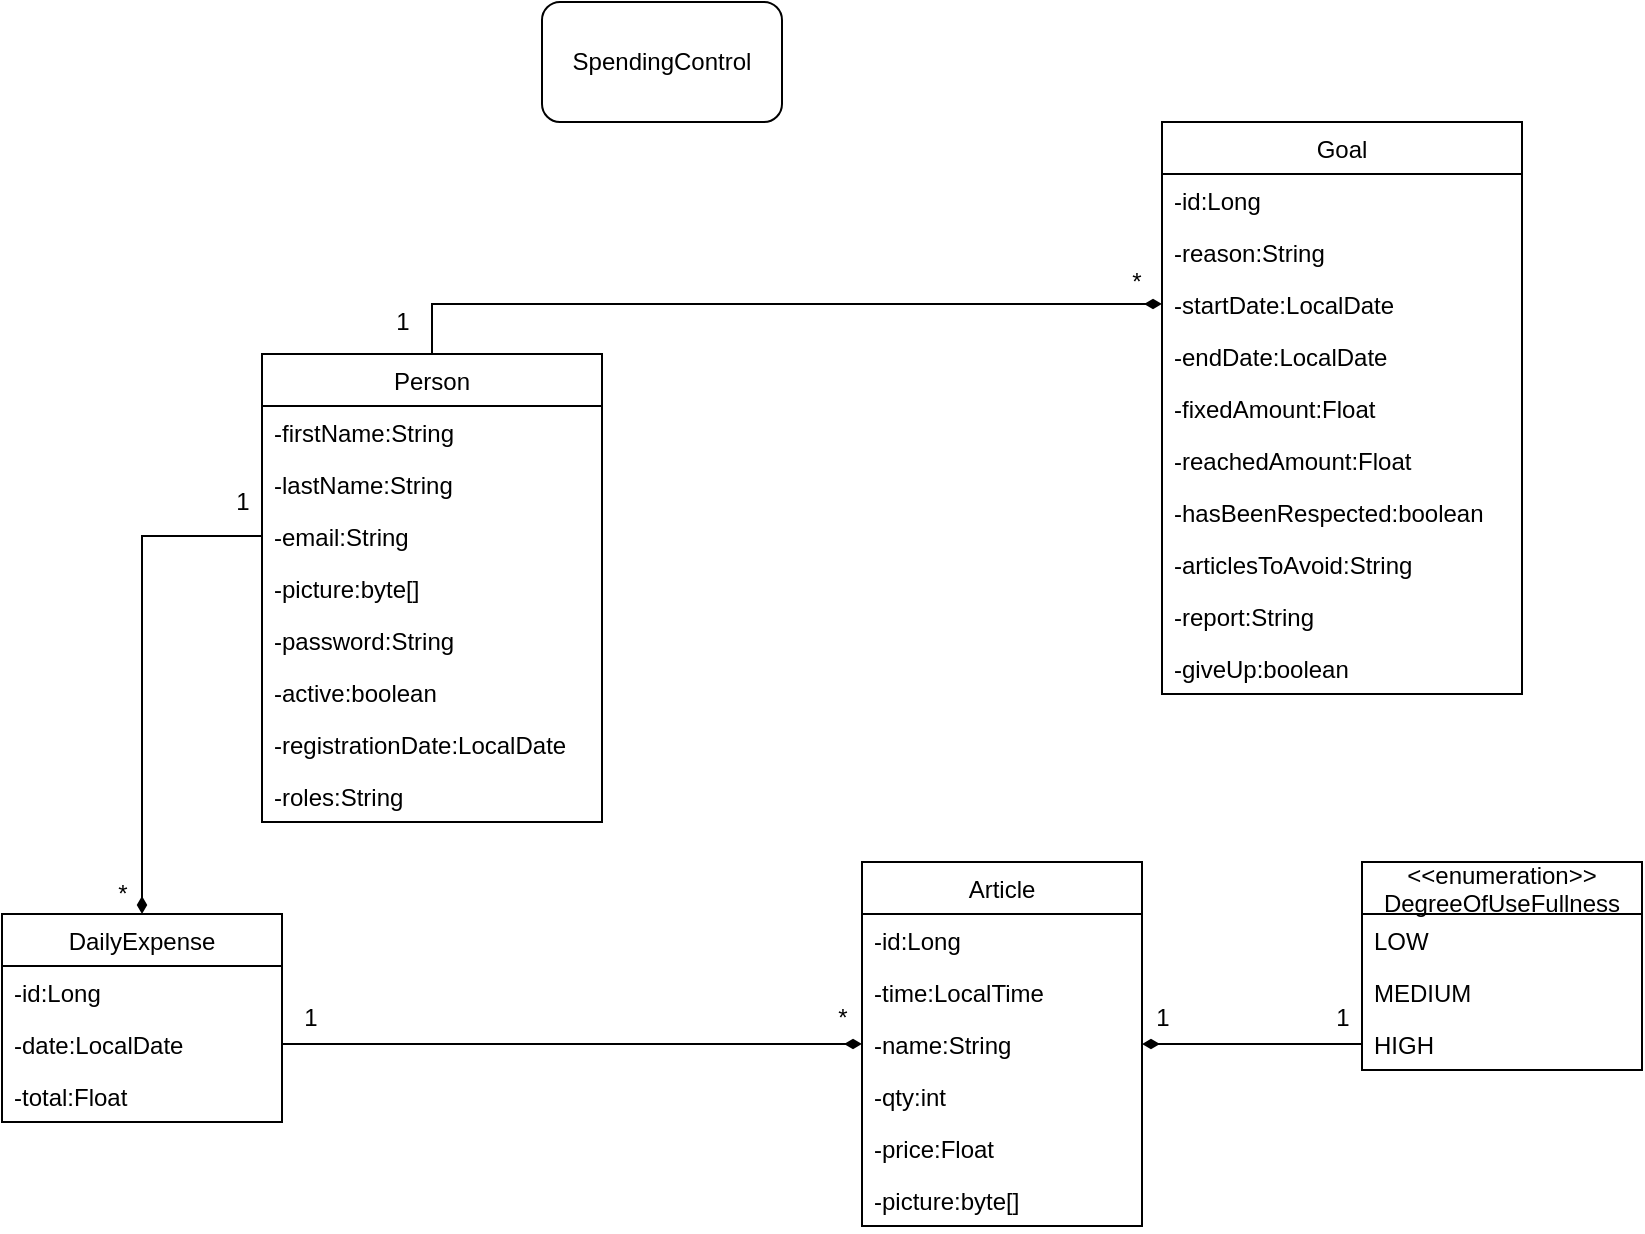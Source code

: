 <mxfile version="15.1.0" type="device"><diagram id="7PgZHXMlc-hrsGO5guMw" name="Page-1"><mxGraphModel dx="1038" dy="1716" grid="1" gridSize="10" guides="1" tooltips="1" connect="1" arrows="1" fold="1" page="1" pageScale="1" pageWidth="827" pageHeight="1169" math="0" shadow="0"><root><mxCell id="0"/><mxCell id="1" parent="0"/><mxCell id="2PNF78hyK9m-dnD1vxBD-30" style="edgeStyle=orthogonalEdgeStyle;rounded=0;orthogonalLoop=1;jettySize=auto;html=1;exitX=0.5;exitY=0;exitDx=0;exitDy=0;startArrow=none;startFill=0;endArrow=diamondThin;endFill=1;" parent="1" source="2PNF78hyK9m-dnD1vxBD-1" target="2PNF78hyK9m-dnD1vxBD-27" edge="1"><mxGeometry relative="1" as="geometry"/></mxCell><mxCell id="2PNF78hyK9m-dnD1vxBD-1" value="Person" style="swimlane;fontStyle=0;childLayout=stackLayout;horizontal=1;startSize=26;fillColor=none;horizontalStack=0;resizeParent=1;resizeParentMax=0;resizeLast=0;collapsible=1;marginBottom=0;" parent="1" vertex="1"><mxGeometry x="380" y="26" width="170" height="234" as="geometry"/></mxCell><mxCell id="2PNF78hyK9m-dnD1vxBD-2" value="-firstName:String" style="text;strokeColor=none;fillColor=none;align=left;verticalAlign=top;spacingLeft=4;spacingRight=4;overflow=hidden;rotatable=0;points=[[0,0.5],[1,0.5]];portConstraint=eastwest;" parent="2PNF78hyK9m-dnD1vxBD-1" vertex="1"><mxGeometry y="26" width="170" height="26" as="geometry"/></mxCell><mxCell id="2PNF78hyK9m-dnD1vxBD-3" value="-lastName:String" style="text;strokeColor=none;fillColor=none;align=left;verticalAlign=top;spacingLeft=4;spacingRight=4;overflow=hidden;rotatable=0;points=[[0,0.5],[1,0.5]];portConstraint=eastwest;" parent="2PNF78hyK9m-dnD1vxBD-1" vertex="1"><mxGeometry y="52" width="170" height="26" as="geometry"/></mxCell><mxCell id="2PNF78hyK9m-dnD1vxBD-4" value="-email:String" style="text;strokeColor=none;fillColor=none;align=left;verticalAlign=top;spacingLeft=4;spacingRight=4;overflow=hidden;rotatable=0;points=[[0,0.5],[1,0.5]];portConstraint=eastwest;" parent="2PNF78hyK9m-dnD1vxBD-1" vertex="1"><mxGeometry y="78" width="170" height="26" as="geometry"/></mxCell><mxCell id="2PNF78hyK9m-dnD1vxBD-57" value="-picture:byte[]" style="text;strokeColor=none;fillColor=none;align=left;verticalAlign=top;spacingLeft=4;spacingRight=4;overflow=hidden;rotatable=0;points=[[0,0.5],[1,0.5]];portConstraint=eastwest;" parent="2PNF78hyK9m-dnD1vxBD-1" vertex="1"><mxGeometry y="104" width="170" height="26" as="geometry"/></mxCell><mxCell id="2PNF78hyK9m-dnD1vxBD-46" value="-password:String" style="text;strokeColor=none;fillColor=none;align=left;verticalAlign=top;spacingLeft=4;spacingRight=4;overflow=hidden;rotatable=0;points=[[0,0.5],[1,0.5]];portConstraint=eastwest;" parent="2PNF78hyK9m-dnD1vxBD-1" vertex="1"><mxGeometry y="130" width="170" height="26" as="geometry"/></mxCell><mxCell id="2PNF78hyK9m-dnD1vxBD-35" value="-active:boolean" style="text;strokeColor=none;fillColor=none;align=left;verticalAlign=top;spacingLeft=4;spacingRight=4;overflow=hidden;rotatable=0;points=[[0,0.5],[1,0.5]];portConstraint=eastwest;" parent="2PNF78hyK9m-dnD1vxBD-1" vertex="1"><mxGeometry y="156" width="170" height="26" as="geometry"/></mxCell><mxCell id="2PNF78hyK9m-dnD1vxBD-56" value="-registrationDate:LocalDate" style="text;strokeColor=none;fillColor=none;align=left;verticalAlign=top;spacingLeft=4;spacingRight=4;overflow=hidden;rotatable=0;points=[[0,0.5],[1,0.5]];portConstraint=eastwest;" parent="2PNF78hyK9m-dnD1vxBD-1" vertex="1"><mxGeometry y="182" width="170" height="26" as="geometry"/></mxCell><mxCell id="p49Gh98Tqyc_dyRXaI3Q-1" value="-roles:String" style="text;strokeColor=none;fillColor=none;align=left;verticalAlign=top;spacingLeft=4;spacingRight=4;overflow=hidden;rotatable=0;points=[[0,0.5],[1,0.5]];portConstraint=eastwest;" parent="2PNF78hyK9m-dnD1vxBD-1" vertex="1"><mxGeometry y="208" width="170" height="26" as="geometry"/></mxCell><mxCell id="2PNF78hyK9m-dnD1vxBD-20" style="edgeStyle=orthogonalEdgeStyle;rounded=0;orthogonalLoop=1;jettySize=auto;html=1;entryX=0;entryY=0.5;entryDx=0;entryDy=0;endArrow=none;endFill=0;startArrow=diamondThin;startFill=1;" parent="1" source="2PNF78hyK9m-dnD1vxBD-7" target="2PNF78hyK9m-dnD1vxBD-4" edge="1"><mxGeometry relative="1" as="geometry"/></mxCell><mxCell id="2PNF78hyK9m-dnD1vxBD-7" value="DailyExpense" style="swimlane;fontStyle=0;childLayout=stackLayout;horizontal=1;startSize=26;fillColor=none;horizontalStack=0;resizeParent=1;resizeParentMax=0;resizeLast=0;collapsible=1;marginBottom=0;" parent="1" vertex="1"><mxGeometry x="250" y="306" width="140" height="104" as="geometry"/></mxCell><mxCell id="2PNF78hyK9m-dnD1vxBD-8" value="-id:Long" style="text;strokeColor=none;fillColor=none;align=left;verticalAlign=top;spacingLeft=4;spacingRight=4;overflow=hidden;rotatable=0;points=[[0,0.5],[1,0.5]];portConstraint=eastwest;" parent="2PNF78hyK9m-dnD1vxBD-7" vertex="1"><mxGeometry y="26" width="140" height="26" as="geometry"/></mxCell><mxCell id="2PNF78hyK9m-dnD1vxBD-9" value="-date:LocalDate" style="text;strokeColor=none;fillColor=none;align=left;verticalAlign=top;spacingLeft=4;spacingRight=4;overflow=hidden;rotatable=0;points=[[0,0.5],[1,0.5]];portConstraint=eastwest;" parent="2PNF78hyK9m-dnD1vxBD-7" vertex="1"><mxGeometry y="52" width="140" height="26" as="geometry"/></mxCell><mxCell id="2PNF78hyK9m-dnD1vxBD-10" value="-total:Float" style="text;strokeColor=none;fillColor=none;align=left;verticalAlign=top;spacingLeft=4;spacingRight=4;overflow=hidden;rotatable=0;points=[[0,0.5],[1,0.5]];portConstraint=eastwest;" parent="2PNF78hyK9m-dnD1vxBD-7" vertex="1"><mxGeometry y="78" width="140" height="26" as="geometry"/></mxCell><mxCell id="2PNF78hyK9m-dnD1vxBD-11" value="Article" style="swimlane;fontStyle=0;childLayout=stackLayout;horizontal=1;startSize=26;fillColor=none;horizontalStack=0;resizeParent=1;resizeParentMax=0;resizeLast=0;collapsible=1;marginBottom=0;" parent="1" vertex="1"><mxGeometry x="680" y="280" width="140" height="182" as="geometry"/></mxCell><mxCell id="2PNF78hyK9m-dnD1vxBD-12" value="-id:Long" style="text;strokeColor=none;fillColor=none;align=left;verticalAlign=top;spacingLeft=4;spacingRight=4;overflow=hidden;rotatable=0;points=[[0,0.5],[1,0.5]];portConstraint=eastwest;" parent="2PNF78hyK9m-dnD1vxBD-11" vertex="1"><mxGeometry y="26" width="140" height="26" as="geometry"/></mxCell><mxCell id="2PNF78hyK9m-dnD1vxBD-18" value="-time:LocalTime" style="text;strokeColor=none;fillColor=none;align=left;verticalAlign=top;spacingLeft=4;spacingRight=4;overflow=hidden;rotatable=0;points=[[0,0.5],[1,0.5]];portConstraint=eastwest;" parent="2PNF78hyK9m-dnD1vxBD-11" vertex="1"><mxGeometry y="52" width="140" height="26" as="geometry"/></mxCell><mxCell id="2PNF78hyK9m-dnD1vxBD-13" value="-name:String" style="text;strokeColor=none;fillColor=none;align=left;verticalAlign=top;spacingLeft=4;spacingRight=4;overflow=hidden;rotatable=0;points=[[0,0.5],[1,0.5]];portConstraint=eastwest;" parent="2PNF78hyK9m-dnD1vxBD-11" vertex="1"><mxGeometry y="78" width="140" height="26" as="geometry"/></mxCell><mxCell id="2PNF78hyK9m-dnD1vxBD-15" value="-qty:int" style="text;strokeColor=none;fillColor=none;align=left;verticalAlign=top;spacingLeft=4;spacingRight=4;overflow=hidden;rotatable=0;points=[[0,0.5],[1,0.5]];portConstraint=eastwest;" parent="2PNF78hyK9m-dnD1vxBD-11" vertex="1"><mxGeometry y="104" width="140" height="26" as="geometry"/></mxCell><mxCell id="2PNF78hyK9m-dnD1vxBD-14" value="-price:Float" style="text;strokeColor=none;fillColor=none;align=left;verticalAlign=top;spacingLeft=4;spacingRight=4;overflow=hidden;rotatable=0;points=[[0,0.5],[1,0.5]];portConstraint=eastwest;" parent="2PNF78hyK9m-dnD1vxBD-11" vertex="1"><mxGeometry y="130" width="140" height="26" as="geometry"/></mxCell><mxCell id="2sEuCuUiunzEQefdmko7-1" value="-picture:byte[]" style="text;strokeColor=none;fillColor=none;align=left;verticalAlign=top;spacingLeft=4;spacingRight=4;overflow=hidden;rotatable=0;points=[[0,0.5],[1,0.5]];portConstraint=eastwest;" parent="2PNF78hyK9m-dnD1vxBD-11" vertex="1"><mxGeometry y="156" width="140" height="26" as="geometry"/></mxCell><mxCell id="2PNF78hyK9m-dnD1vxBD-19" style="edgeStyle=orthogonalEdgeStyle;rounded=0;orthogonalLoop=1;jettySize=auto;html=1;exitX=1;exitY=0.5;exitDx=0;exitDy=0;endArrow=diamondThin;endFill=1;" parent="1" source="2PNF78hyK9m-dnD1vxBD-9" target="2PNF78hyK9m-dnD1vxBD-13" edge="1"><mxGeometry relative="1" as="geometry"/></mxCell><mxCell id="2PNF78hyK9m-dnD1vxBD-21" value="1" style="text;html=1;align=center;verticalAlign=middle;resizable=0;points=[];autosize=1;strokeColor=none;" parent="1" vertex="1"><mxGeometry x="360" y="90" width="20" height="20" as="geometry"/></mxCell><mxCell id="2PNF78hyK9m-dnD1vxBD-22" value="*" style="text;html=1;align=center;verticalAlign=middle;resizable=0;points=[];autosize=1;strokeColor=none;" parent="1" vertex="1"><mxGeometry x="300" y="286" width="20" height="20" as="geometry"/></mxCell><mxCell id="2PNF78hyK9m-dnD1vxBD-23" value="1" style="text;html=1;align=center;verticalAlign=middle;resizable=0;points=[];autosize=1;strokeColor=none;" parent="1" vertex="1"><mxGeometry x="394" y="348" width="20" height="20" as="geometry"/></mxCell><mxCell id="2PNF78hyK9m-dnD1vxBD-24" value="*" style="text;html=1;align=center;verticalAlign=middle;resizable=0;points=[];autosize=1;strokeColor=none;" parent="1" vertex="1"><mxGeometry x="660" y="348" width="20" height="20" as="geometry"/></mxCell><mxCell id="2PNF78hyK9m-dnD1vxBD-25" value="Goal" style="swimlane;fontStyle=0;childLayout=stackLayout;horizontal=1;startSize=26;fillColor=none;horizontalStack=0;resizeParent=1;resizeParentMax=0;resizeLast=0;collapsible=1;marginBottom=0;" parent="1" vertex="1"><mxGeometry x="830" y="-90" width="180" height="286" as="geometry"/></mxCell><mxCell id="2PNF78hyK9m-dnD1vxBD-26" value="-id:Long" style="text;strokeColor=none;fillColor=none;align=left;verticalAlign=top;spacingLeft=4;spacingRight=4;overflow=hidden;rotatable=0;points=[[0,0.5],[1,0.5]];portConstraint=eastwest;" parent="2PNF78hyK9m-dnD1vxBD-25" vertex="1"><mxGeometry y="26" width="180" height="26" as="geometry"/></mxCell><mxCell id="2PNF78hyK9m-dnD1vxBD-55" value="-reason:String" style="text;strokeColor=none;fillColor=none;align=left;verticalAlign=top;spacingLeft=4;spacingRight=4;overflow=hidden;rotatable=0;points=[[0,0.5],[1,0.5]];portConstraint=eastwest;" parent="2PNF78hyK9m-dnD1vxBD-25" vertex="1"><mxGeometry y="52" width="180" height="26" as="geometry"/></mxCell><mxCell id="2PNF78hyK9m-dnD1vxBD-27" value="-startDate:LocalDate" style="text;strokeColor=none;fillColor=none;align=left;verticalAlign=top;spacingLeft=4;spacingRight=4;overflow=hidden;rotatable=0;points=[[0,0.5],[1,0.5]];portConstraint=eastwest;" parent="2PNF78hyK9m-dnD1vxBD-25" vertex="1"><mxGeometry y="78" width="180" height="26" as="geometry"/></mxCell><mxCell id="2PNF78hyK9m-dnD1vxBD-28" value="-endDate:LocalDate" style="text;strokeColor=none;fillColor=none;align=left;verticalAlign=top;spacingLeft=4;spacingRight=4;overflow=hidden;rotatable=0;points=[[0,0.5],[1,0.5]];portConstraint=eastwest;" parent="2PNF78hyK9m-dnD1vxBD-25" vertex="1"><mxGeometry y="104" width="180" height="26" as="geometry"/></mxCell><mxCell id="2PNF78hyK9m-dnD1vxBD-36" value="-fixedAmount:Float" style="text;strokeColor=none;fillColor=none;align=left;verticalAlign=top;spacingLeft=4;spacingRight=4;overflow=hidden;rotatable=0;points=[[0,0.5],[1,0.5]];portConstraint=eastwest;" parent="2PNF78hyK9m-dnD1vxBD-25" vertex="1"><mxGeometry y="130" width="180" height="26" as="geometry"/></mxCell><mxCell id="j-lfWvsmYCptVRNhijV9-2" value="-reachedAmount:Float" style="text;strokeColor=none;fillColor=none;align=left;verticalAlign=top;spacingLeft=4;spacingRight=4;overflow=hidden;rotatable=0;points=[[0,0.5],[1,0.5]];portConstraint=eastwest;" parent="2PNF78hyK9m-dnD1vxBD-25" vertex="1"><mxGeometry y="156" width="180" height="26" as="geometry"/></mxCell><mxCell id="2PNF78hyK9m-dnD1vxBD-29" value="-hasBeenRespected:boolean" style="text;strokeColor=none;fillColor=none;align=left;verticalAlign=top;spacingLeft=4;spacingRight=4;overflow=hidden;rotatable=0;points=[[0,0.5],[1,0.5]];portConstraint=eastwest;" parent="2PNF78hyK9m-dnD1vxBD-25" vertex="1"><mxGeometry y="182" width="180" height="26" as="geometry"/></mxCell><mxCell id="2PNF78hyK9m-dnD1vxBD-58" value="-articlesToAvoid:String" style="text;strokeColor=none;fillColor=none;align=left;verticalAlign=top;spacingLeft=4;spacingRight=4;overflow=hidden;rotatable=0;points=[[0,0.5],[1,0.5]];portConstraint=eastwest;" parent="2PNF78hyK9m-dnD1vxBD-25" vertex="1"><mxGeometry y="208" width="180" height="26" as="geometry"/></mxCell><mxCell id="2PNF78hyK9m-dnD1vxBD-59" value="-report:String" style="text;strokeColor=none;fillColor=none;align=left;verticalAlign=top;spacingLeft=4;spacingRight=4;overflow=hidden;rotatable=0;points=[[0,0.5],[1,0.5]];portConstraint=eastwest;" parent="2PNF78hyK9m-dnD1vxBD-25" vertex="1"><mxGeometry y="234" width="180" height="26" as="geometry"/></mxCell><mxCell id="j-lfWvsmYCptVRNhijV9-3" value="-giveUp:boolean" style="text;strokeColor=none;fillColor=none;align=left;verticalAlign=top;spacingLeft=4;spacingRight=4;overflow=hidden;rotatable=0;points=[[0,0.5],[1,0.5]];portConstraint=eastwest;" parent="2PNF78hyK9m-dnD1vxBD-25" vertex="1"><mxGeometry y="260" width="180" height="26" as="geometry"/></mxCell><mxCell id="2PNF78hyK9m-dnD1vxBD-31" value="1" style="text;html=1;align=center;verticalAlign=middle;resizable=0;points=[];autosize=1;strokeColor=none;" parent="1" vertex="1"><mxGeometry x="440" width="20" height="20" as="geometry"/></mxCell><mxCell id="2PNF78hyK9m-dnD1vxBD-32" value="*" style="text;html=1;align=center;verticalAlign=middle;resizable=0;points=[];autosize=1;strokeColor=none;" parent="1" vertex="1"><mxGeometry x="807" y="-20" width="20" height="20" as="geometry"/></mxCell><mxCell id="2PNF78hyK9m-dnD1vxBD-33" value="SpendingControl" style="rounded=1;whiteSpace=wrap;html=1;" parent="1" vertex="1"><mxGeometry x="520" y="-150" width="120" height="60" as="geometry"/></mxCell><mxCell id="2PNF78hyK9m-dnD1vxBD-47" value="&lt;&lt;enumeration&gt;&gt;&#10;DegreeOfUseFullness" style="swimlane;fontStyle=0;childLayout=stackLayout;horizontal=1;startSize=26;fillColor=none;horizontalStack=0;resizeParent=1;resizeParentMax=0;resizeLast=0;collapsible=1;marginBottom=0;" parent="1" vertex="1"><mxGeometry x="930" y="280" width="140" height="104" as="geometry"/></mxCell><mxCell id="2PNF78hyK9m-dnD1vxBD-48" value="LOW" style="text;strokeColor=none;fillColor=none;align=left;verticalAlign=top;spacingLeft=4;spacingRight=4;overflow=hidden;rotatable=0;points=[[0,0.5],[1,0.5]];portConstraint=eastwest;" parent="2PNF78hyK9m-dnD1vxBD-47" vertex="1"><mxGeometry y="26" width="140" height="26" as="geometry"/></mxCell><mxCell id="2PNF78hyK9m-dnD1vxBD-49" value="MEDIUM" style="text;strokeColor=none;fillColor=none;align=left;verticalAlign=top;spacingLeft=4;spacingRight=4;overflow=hidden;rotatable=0;points=[[0,0.5],[1,0.5]];portConstraint=eastwest;" parent="2PNF78hyK9m-dnD1vxBD-47" vertex="1"><mxGeometry y="52" width="140" height="26" as="geometry"/></mxCell><mxCell id="2PNF78hyK9m-dnD1vxBD-50" value="HIGH" style="text;strokeColor=none;fillColor=none;align=left;verticalAlign=top;spacingLeft=4;spacingRight=4;overflow=hidden;rotatable=0;points=[[0,0.5],[1,0.5]];portConstraint=eastwest;" parent="2PNF78hyK9m-dnD1vxBD-47" vertex="1"><mxGeometry y="78" width="140" height="26" as="geometry"/></mxCell><mxCell id="2PNF78hyK9m-dnD1vxBD-51" style="edgeStyle=orthogonalEdgeStyle;rounded=0;orthogonalLoop=1;jettySize=auto;html=1;exitX=1;exitY=0.5;exitDx=0;exitDy=0;entryX=0;entryY=0.5;entryDx=0;entryDy=0;startArrow=diamondThin;startFill=1;endArrow=none;endFill=0;" parent="1" source="2PNF78hyK9m-dnD1vxBD-13" target="2PNF78hyK9m-dnD1vxBD-50" edge="1"><mxGeometry relative="1" as="geometry"/></mxCell><mxCell id="2PNF78hyK9m-dnD1vxBD-52" value="1" style="text;html=1;align=center;verticalAlign=middle;resizable=0;points=[];autosize=1;strokeColor=none;" parent="1" vertex="1"><mxGeometry x="820" y="348" width="20" height="20" as="geometry"/></mxCell><mxCell id="2PNF78hyK9m-dnD1vxBD-53" value="1" style="text;html=1;align=center;verticalAlign=middle;resizable=0;points=[];autosize=1;strokeColor=none;" parent="1" vertex="1"><mxGeometry x="910" y="348" width="20" height="20" as="geometry"/></mxCell></root></mxGraphModel></diagram></mxfile>